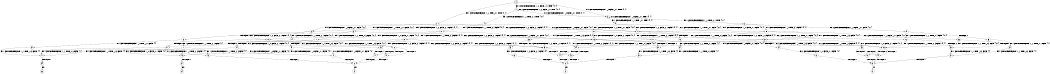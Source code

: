 digraph BCG {
size = "7, 10.5";
center = TRUE;
node [shape = circle];
0 [peripheries = 2];
0 -> 1 [label = "EX !0 !ATOMIC_EXCH_BRANCH (1, +0, FALSE, +0, 1, TRUE) !{0, 1}"];
0 -> 2 [label = "EX !1 !ATOMIC_EXCH_BRANCH (1, +1, TRUE, +0, 1, TRUE) !{0, 1}"];
0 -> 3 [label = "EX !0 !ATOMIC_EXCH_BRANCH (1, +0, FALSE, +0, 1, TRUE) !{0, 1}"];
1 -> 1 [label = "EX !0 !ATOMIC_EXCH_BRANCH (1, +0, FALSE, +0, 1, TRUE) !{0, 1}"];
1 -> 4 [label = "EX !1 !ATOMIC_EXCH_BRANCH (1, +1, TRUE, +0, 1, TRUE) !{0, 1}"];
1 -> 3 [label = "EX !0 !ATOMIC_EXCH_BRANCH (1, +0, FALSE, +0, 1, TRUE) !{0, 1}"];
2 -> 5 [label = "EX !1 !ATOMIC_EXCH_BRANCH (1, +1, TRUE, +0, 1, FALSE) !{0, 1}"];
2 -> 6 [label = "EX !0 !ATOMIC_EXCH_BRANCH (1, +0, FALSE, +0, 1, FALSE) !{0, 1}"];
2 -> 7 [label = "EX !0 !ATOMIC_EXCH_BRANCH (1, +0, FALSE, +0, 1, FALSE) !{0, 1}"];
3 -> 8 [label = "EX !1 !ATOMIC_EXCH_BRANCH (1, +1, TRUE, +0, 1, TRUE) !{0, 1}"];
3 -> 3 [label = "EX !0 !ATOMIC_EXCH_BRANCH (1, +0, FALSE, +0, 1, TRUE) !{0, 1}"];
3 -> 9 [label = "EX !1 !ATOMIC_EXCH_BRANCH (1, +1, TRUE, +0, 1, TRUE) !{0, 1}"];
4 -> 6 [label = "EX !0 !ATOMIC_EXCH_BRANCH (1, +0, FALSE, +0, 1, FALSE) !{0, 1}"];
4 -> 10 [label = "EX !1 !ATOMIC_EXCH_BRANCH (1, +1, TRUE, +0, 1, FALSE) !{0, 1}"];
4 -> 7 [label = "EX !0 !ATOMIC_EXCH_BRANCH (1, +0, FALSE, +0, 1, FALSE) !{0, 1}"];
5 -> 11 [label = "EX !1 !ATOMIC_EXCH_BRANCH (1, +1, TRUE, +0, 3, FALSE) !{0, 1}"];
5 -> 12 [label = "EX !0 !ATOMIC_EXCH_BRANCH (1, +0, FALSE, +0, 1, FALSE) !{0, 1}"];
5 -> 13 [label = "EX !0 !ATOMIC_EXCH_BRANCH (1, +0, FALSE, +0, 1, FALSE) !{0, 1}"];
6 -> 14 [label = "EX !1 !ATOMIC_EXCH_BRANCH (1, +1, TRUE, +0, 1, FALSE) !{0, 1}"];
6 -> 15 [label = "TERMINATE !0"];
7 -> 16 [label = "EX !1 !ATOMIC_EXCH_BRANCH (1, +1, TRUE, +0, 1, FALSE) !{0, 1}"];
7 -> 17 [label = "EX !1 !ATOMIC_EXCH_BRANCH (1, +1, TRUE, +0, 1, FALSE) !{0, 1}"];
7 -> 18 [label = "TERMINATE !0"];
8 -> 19 [label = "EX !0 !ATOMIC_EXCH_BRANCH (1, +0, FALSE, +0, 1, FALSE) !{0, 1}"];
8 -> 20 [label = "EX !1 !ATOMIC_EXCH_BRANCH (1, +1, TRUE, +0, 1, FALSE) !{0, 1}"];
8 -> 7 [label = "EX !0 !ATOMIC_EXCH_BRANCH (1, +0, FALSE, +0, 1, FALSE) !{0, 1}"];
9 -> 20 [label = "EX !1 !ATOMIC_EXCH_BRANCH (1, +1, TRUE, +0, 1, FALSE) !{0, 1}"];
9 -> 7 [label = "EX !0 !ATOMIC_EXCH_BRANCH (1, +0, FALSE, +0, 1, FALSE) !{0, 1}"];
9 -> 21 [label = "EX !1 !ATOMIC_EXCH_BRANCH (1, +1, TRUE, +0, 1, FALSE) !{0, 1}"];
10 -> 12 [label = "EX !0 !ATOMIC_EXCH_BRANCH (1, +0, FALSE, +0, 1, FALSE) !{0, 1}"];
10 -> 22 [label = "EX !1 !ATOMIC_EXCH_BRANCH (1, +1, TRUE, +0, 3, FALSE) !{0, 1}"];
10 -> 13 [label = "EX !0 !ATOMIC_EXCH_BRANCH (1, +0, FALSE, +0, 1, FALSE) !{0, 1}"];
11 -> 23 [label = "EX !0 !ATOMIC_EXCH_BRANCH (1, +0, FALSE, +0, 1, FALSE) !{0, 1}"];
11 -> 24 [label = "TERMINATE !1"];
11 -> 25 [label = "EX !0 !ATOMIC_EXCH_BRANCH (1, +0, FALSE, +0, 1, FALSE) !{0, 1}"];
12 -> 26 [label = "EX !1 !ATOMIC_EXCH_BRANCH (1, +1, TRUE, +0, 3, FALSE) !{0, 1}"];
12 -> 27 [label = "TERMINATE !0"];
13 -> 28 [label = "EX !1 !ATOMIC_EXCH_BRANCH (1, +1, TRUE, +0, 3, FALSE) !{0, 1}"];
13 -> 29 [label = "EX !1 !ATOMIC_EXCH_BRANCH (1, +1, TRUE, +0, 3, FALSE) !{0, 1}"];
13 -> 30 [label = "TERMINATE !0"];
14 -> 26 [label = "EX !1 !ATOMIC_EXCH_BRANCH (1, +1, TRUE, +0, 3, FALSE) !{0, 1}"];
14 -> 27 [label = "TERMINATE !0"];
15 -> 31 [label = "EX !1 !ATOMIC_EXCH_BRANCH (1, +1, TRUE, +0, 1, FALSE) !{1}"];
15 -> 32 [label = "EX !1 !ATOMIC_EXCH_BRANCH (1, +1, TRUE, +0, 1, FALSE) !{1}"];
16 -> 28 [label = "EX !1 !ATOMIC_EXCH_BRANCH (1, +1, TRUE, +0, 3, FALSE) !{0, 1}"];
16 -> 33 [label = "TERMINATE !0"];
17 -> 28 [label = "EX !1 !ATOMIC_EXCH_BRANCH (1, +1, TRUE, +0, 3, FALSE) !{0, 1}"];
17 -> 29 [label = "EX !1 !ATOMIC_EXCH_BRANCH (1, +1, TRUE, +0, 3, FALSE) !{0, 1}"];
17 -> 30 [label = "TERMINATE !0"];
18 -> 34 [label = "EX !1 !ATOMIC_EXCH_BRANCH (1, +1, TRUE, +0, 1, FALSE) !{1}"];
19 -> 16 [label = "EX !1 !ATOMIC_EXCH_BRANCH (1, +1, TRUE, +0, 1, FALSE) !{0, 1}"];
19 -> 35 [label = "TERMINATE !0"];
20 -> 36 [label = "EX !0 !ATOMIC_EXCH_BRANCH (1, +0, FALSE, +0, 1, FALSE) !{0, 1}"];
20 -> 37 [label = "EX !1 !ATOMIC_EXCH_BRANCH (1, +1, TRUE, +0, 3, FALSE) !{0, 1}"];
20 -> 13 [label = "EX !0 !ATOMIC_EXCH_BRANCH (1, +0, FALSE, +0, 1, FALSE) !{0, 1}"];
21 -> 37 [label = "EX !1 !ATOMIC_EXCH_BRANCH (1, +1, TRUE, +0, 3, FALSE) !{0, 1}"];
21 -> 13 [label = "EX !0 !ATOMIC_EXCH_BRANCH (1, +0, FALSE, +0, 1, FALSE) !{0, 1}"];
21 -> 38 [label = "EX !1 !ATOMIC_EXCH_BRANCH (1, +1, TRUE, +0, 3, FALSE) !{0, 1}"];
22 -> 23 [label = "EX !0 !ATOMIC_EXCH_BRANCH (1, +0, FALSE, +0, 1, FALSE) !{0, 1}"];
22 -> 39 [label = "TERMINATE !1"];
22 -> 25 [label = "EX !0 !ATOMIC_EXCH_BRANCH (1, +0, FALSE, +0, 1, FALSE) !{0, 1}"];
23 -> 40 [label = "TERMINATE !0"];
23 -> 41 [label = "TERMINATE !1"];
24 -> 42 [label = "EX !0 !ATOMIC_EXCH_BRANCH (1, +0, FALSE, +0, 1, FALSE) !{0}"];
24 -> 43 [label = "EX !0 !ATOMIC_EXCH_BRANCH (1, +0, FALSE, +0, 1, FALSE) !{0}"];
25 -> 44 [label = "TERMINATE !0"];
25 -> 45 [label = "TERMINATE !1"];
26 -> 40 [label = "TERMINATE !0"];
26 -> 41 [label = "TERMINATE !1"];
27 -> 46 [label = "EX !1 !ATOMIC_EXCH_BRANCH (1, +1, TRUE, +0, 3, FALSE) !{1}"];
27 -> 47 [label = "EX !1 !ATOMIC_EXCH_BRANCH (1, +1, TRUE, +0, 3, FALSE) !{1}"];
28 -> 48 [label = "TERMINATE !0"];
28 -> 49 [label = "TERMINATE !1"];
29 -> 44 [label = "TERMINATE !0"];
29 -> 45 [label = "TERMINATE !1"];
30 -> 50 [label = "EX !1 !ATOMIC_EXCH_BRANCH (1, +1, TRUE, +0, 3, FALSE) !{1}"];
31 -> 46 [label = "EX !1 !ATOMIC_EXCH_BRANCH (1, +1, TRUE, +0, 3, FALSE) !{1}"];
31 -> 47 [label = "EX !1 !ATOMIC_EXCH_BRANCH (1, +1, TRUE, +0, 3, FALSE) !{1}"];
32 -> 47 [label = "EX !1 !ATOMIC_EXCH_BRANCH (1, +1, TRUE, +0, 3, FALSE) !{1}"];
33 -> 51 [label = "EX !1 !ATOMIC_EXCH_BRANCH (1, +1, TRUE, +0, 3, FALSE) !{1}"];
34 -> 50 [label = "EX !1 !ATOMIC_EXCH_BRANCH (1, +1, TRUE, +0, 3, FALSE) !{1}"];
35 -> 52 [label = "EX !1 !ATOMIC_EXCH_BRANCH (1, +1, TRUE, +0, 1, FALSE) !{1}"];
36 -> 28 [label = "EX !1 !ATOMIC_EXCH_BRANCH (1, +1, TRUE, +0, 3, FALSE) !{0, 1}"];
36 -> 33 [label = "TERMINATE !0"];
37 -> 53 [label = "EX !0 !ATOMIC_EXCH_BRANCH (1, +0, FALSE, +0, 1, FALSE) !{0, 1}"];
37 -> 54 [label = "TERMINATE !1"];
37 -> 25 [label = "EX !0 !ATOMIC_EXCH_BRANCH (1, +0, FALSE, +0, 1, FALSE) !{0, 1}"];
38 -> 25 [label = "EX !0 !ATOMIC_EXCH_BRANCH (1, +0, FALSE, +0, 1, FALSE) !{0, 1}"];
38 -> 55 [label = "TERMINATE !1"];
39 -> 42 [label = "EX !0 !ATOMIC_EXCH_BRANCH (1, +0, FALSE, +0, 1, FALSE) !{0}"];
39 -> 43 [label = "EX !0 !ATOMIC_EXCH_BRANCH (1, +0, FALSE, +0, 1, FALSE) !{0}"];
40 -> 56 [label = "TERMINATE !1"];
41 -> 56 [label = "TERMINATE !0"];
42 -> 56 [label = "TERMINATE !0"];
43 -> 57 [label = "TERMINATE !0"];
44 -> 58 [label = "TERMINATE !1"];
45 -> 58 [label = "TERMINATE !0"];
46 -> 56 [label = "TERMINATE !1"];
47 -> 59 [label = "TERMINATE !1"];
48 -> 60 [label = "TERMINATE !1"];
49 -> 60 [label = "TERMINATE !0"];
50 -> 58 [label = "TERMINATE !1"];
51 -> 60 [label = "TERMINATE !1"];
52 -> 51 [label = "EX !1 !ATOMIC_EXCH_BRANCH (1, +1, TRUE, +0, 3, FALSE) !{1}"];
53 -> 48 [label = "TERMINATE !0"];
53 -> 49 [label = "TERMINATE !1"];
54 -> 61 [label = "EX !0 !ATOMIC_EXCH_BRANCH (1, +0, FALSE, +0, 1, FALSE) !{0}"];
55 -> 62 [label = "EX !0 !ATOMIC_EXCH_BRANCH (1, +0, FALSE, +0, 1, FALSE) !{0}"];
56 -> 63 [label = "exit"];
57 -> 64 [label = "exit"];
58 -> 65 [label = "exit"];
59 -> 66 [label = "exit"];
60 -> 67 [label = "exit"];
61 -> 60 [label = "TERMINATE !0"];
62 -> 58 [label = "TERMINATE !0"];
}
